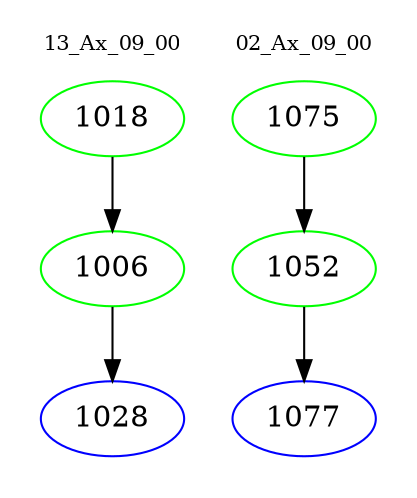 digraph{
subgraph cluster_0 {
color = white
label = "13_Ax_09_00";
fontsize=10;
T0_1018 [label="1018", color="green"]
T0_1018 -> T0_1006 [color="black"]
T0_1006 [label="1006", color="green"]
T0_1006 -> T0_1028 [color="black"]
T0_1028 [label="1028", color="blue"]
}
subgraph cluster_1 {
color = white
label = "02_Ax_09_00";
fontsize=10;
T1_1075 [label="1075", color="green"]
T1_1075 -> T1_1052 [color="black"]
T1_1052 [label="1052", color="green"]
T1_1052 -> T1_1077 [color="black"]
T1_1077 [label="1077", color="blue"]
}
}
